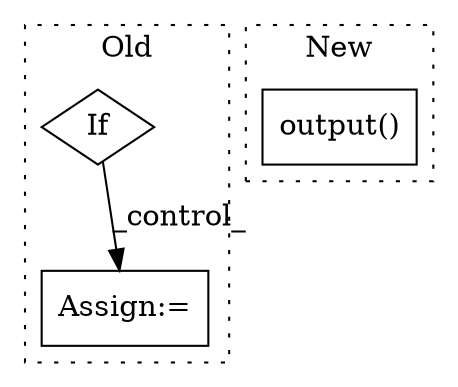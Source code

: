 digraph G {
subgraph cluster0 {
1 [label="If" a="96" s="1355" l="3" shape="diamond"];
3 [label="Assign:=" a="68" s="1646" l="3" shape="box"];
label = "Old";
style="dotted";
}
subgraph cluster1 {
2 [label="output()" a="75" s="1145,1170" l="20,1" shape="box"];
label = "New";
style="dotted";
}
1 -> 3 [label="_control_"];
}